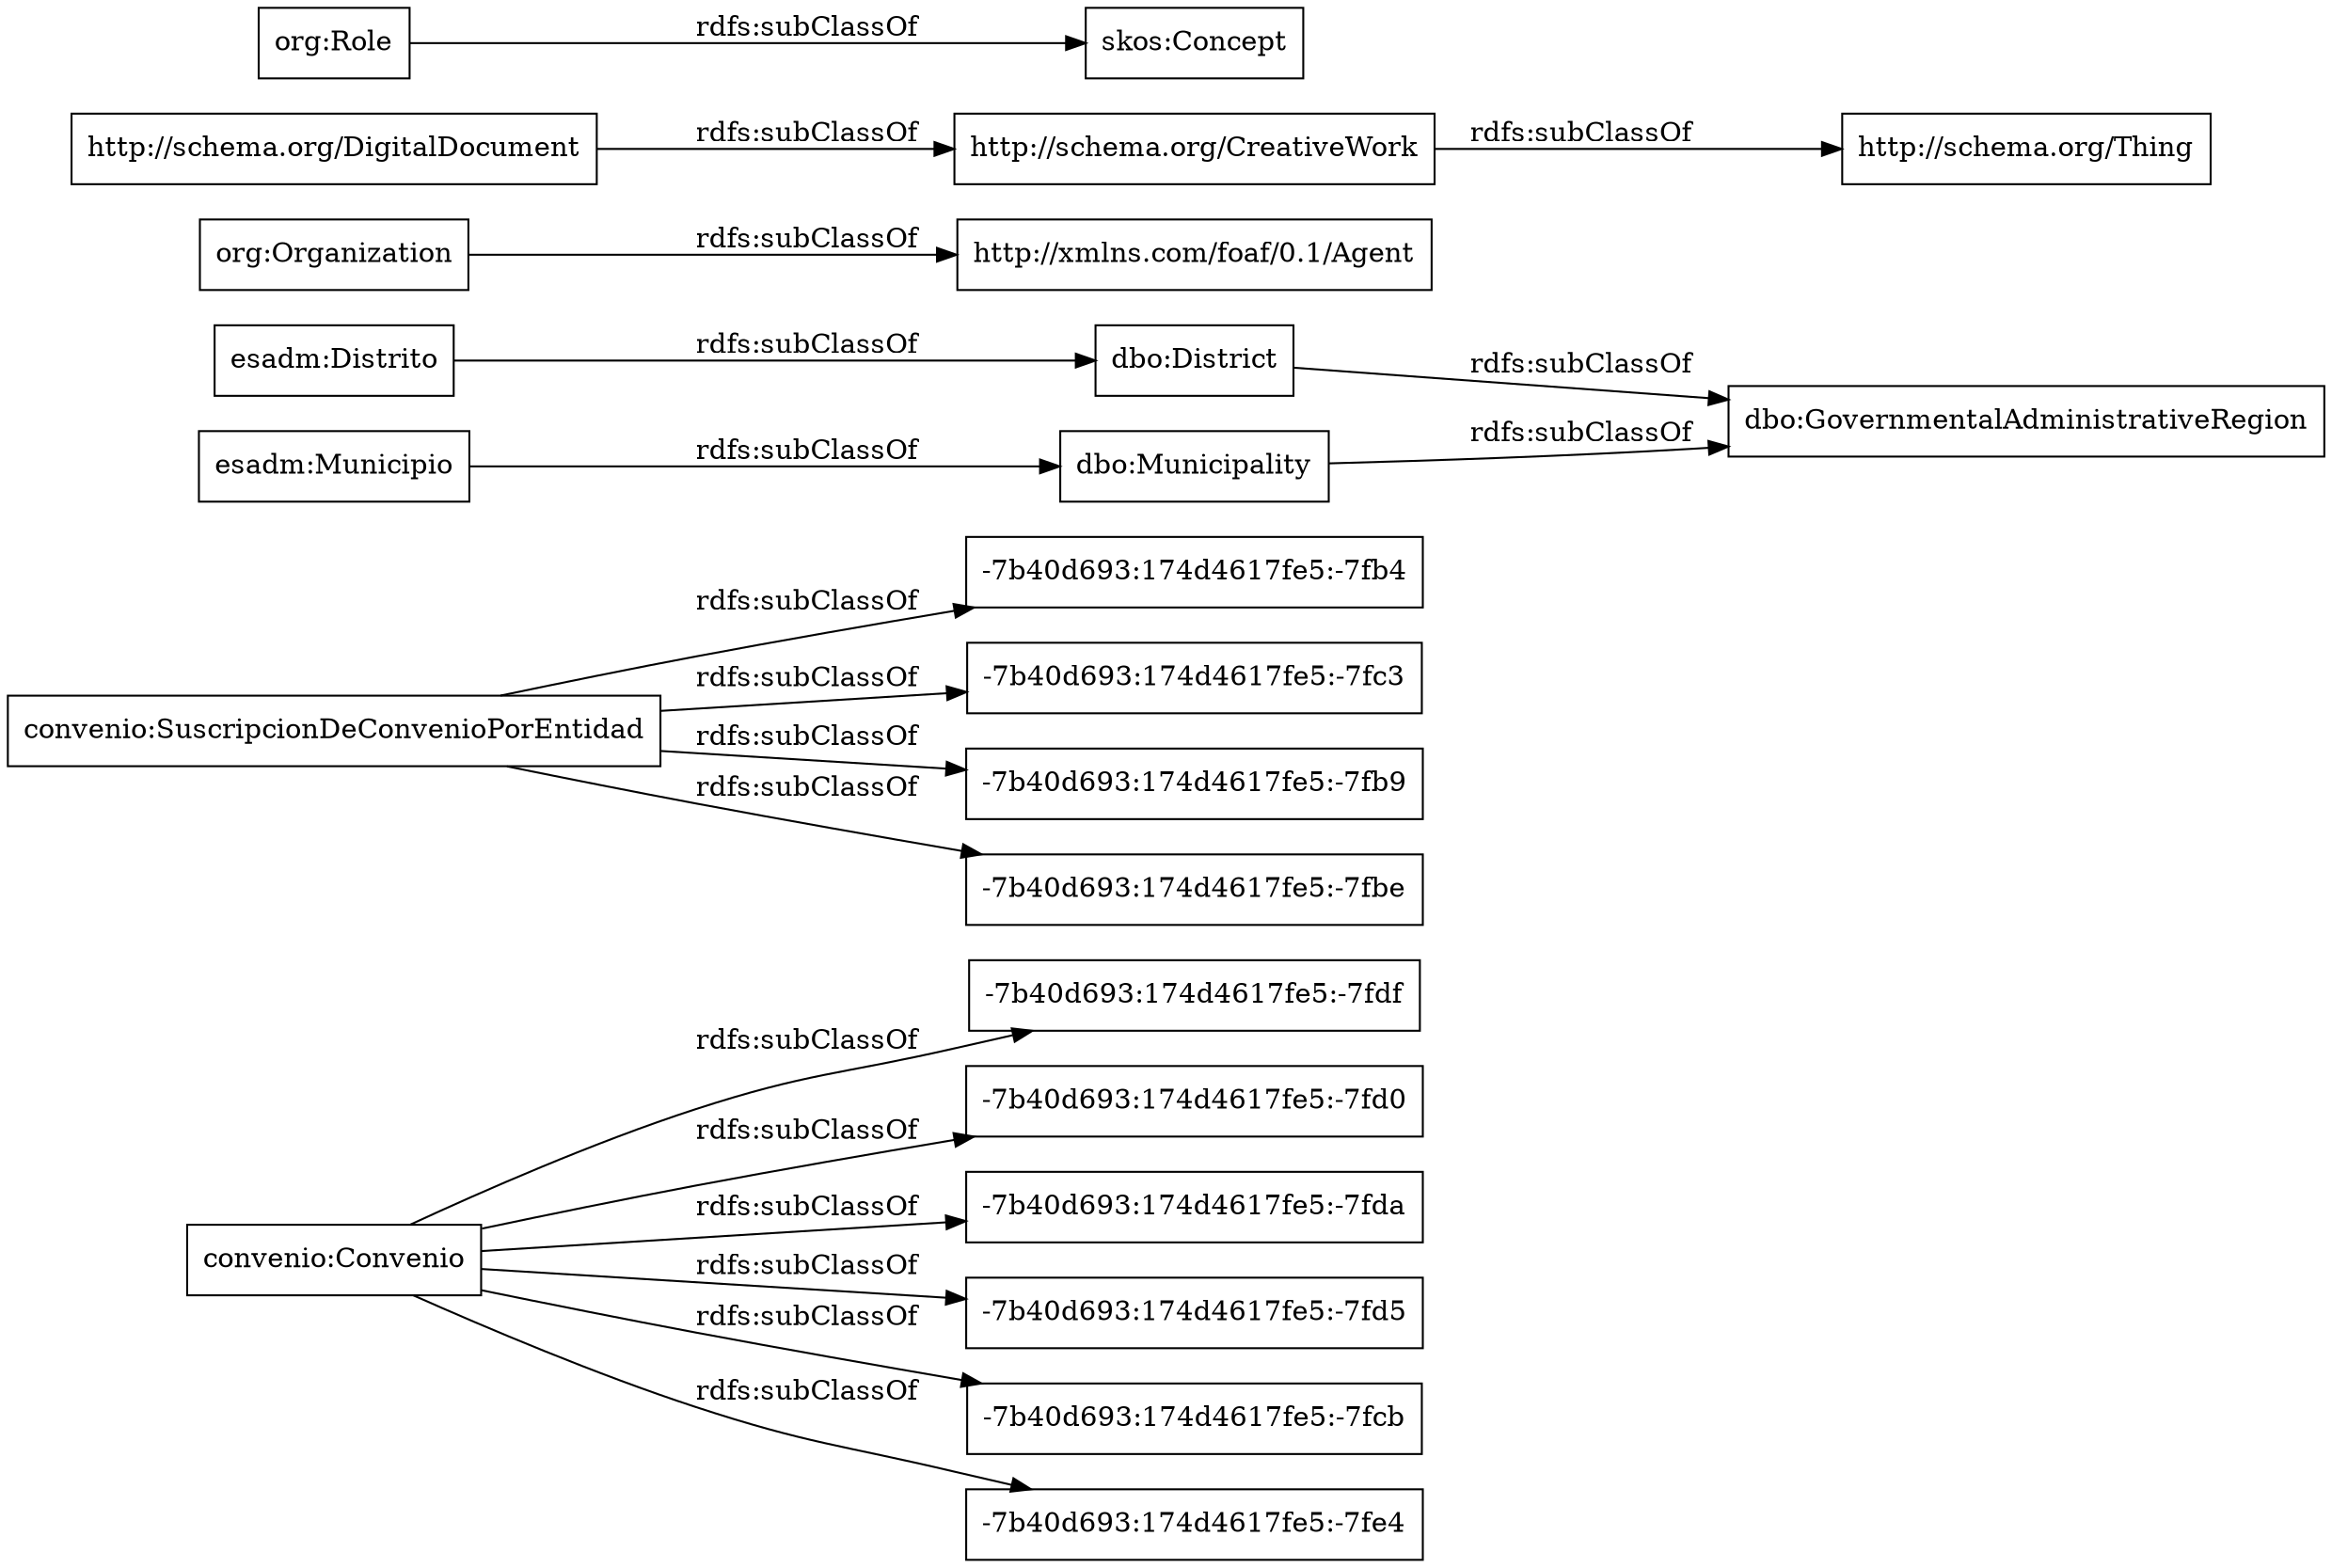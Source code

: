 digraph ar2dtool_diagram { 
rankdir=LR;
size="1000"
node [shape = rectangle, color="black"]; "convenio:Convenio" "-7b40d693:174d4617fe5:-7fdf" "-7b40d693:174d4617fe5:-7fb4" "-7b40d693:174d4617fe5:-7fd0" "dbo:GovernmentalAdministrativeRegion" "http://xmlns.com/foaf/0.1/Agent" "-7b40d693:174d4617fe5:-7fda" "http://schema.org/CreativeWork" "-7b40d693:174d4617fe5:-7fd5" "dbo:District" "-7b40d693:174d4617fe5:-7fcb" "-7b40d693:174d4617fe5:-7fc3" "convenio:SuscripcionDeConvenioPorEntidad" "esadm:Distrito" "http://schema.org/DigitalDocument" "http://schema.org/Thing" "dbo:Municipality" "-7b40d693:174d4617fe5:-7fb9" "skos:Concept" "-7b40d693:174d4617fe5:-7fbe" "esadm:Municipio" "org:Organization" "org:Role" "-7b40d693:174d4617fe5:-7fe4" ; /*classes style*/
	"convenio:Convenio" -> "-7b40d693:174d4617fe5:-7fe4" [ label = "rdfs:subClassOf" ];
	"convenio:Convenio" -> "-7b40d693:174d4617fe5:-7fd5" [ label = "rdfs:subClassOf" ];
	"convenio:Convenio" -> "-7b40d693:174d4617fe5:-7fcb" [ label = "rdfs:subClassOf" ];
	"convenio:Convenio" -> "-7b40d693:174d4617fe5:-7fdf" [ label = "rdfs:subClassOf" ];
	"convenio:Convenio" -> "-7b40d693:174d4617fe5:-7fda" [ label = "rdfs:subClassOf" ];
	"convenio:Convenio" -> "-7b40d693:174d4617fe5:-7fd0" [ label = "rdfs:subClassOf" ];
	"org:Organization" -> "http://xmlns.com/foaf/0.1/Agent" [ label = "rdfs:subClassOf" ];
	"http://schema.org/CreativeWork" -> "http://schema.org/Thing" [ label = "rdfs:subClassOf" ];
	"org:Role" -> "skos:Concept" [ label = "rdfs:subClassOf" ];
	"convenio:SuscripcionDeConvenioPorEntidad" -> "-7b40d693:174d4617fe5:-7fbe" [ label = "rdfs:subClassOf" ];
	"convenio:SuscripcionDeConvenioPorEntidad" -> "-7b40d693:174d4617fe5:-7fb9" [ label = "rdfs:subClassOf" ];
	"convenio:SuscripcionDeConvenioPorEntidad" -> "-7b40d693:174d4617fe5:-7fb4" [ label = "rdfs:subClassOf" ];
	"convenio:SuscripcionDeConvenioPorEntidad" -> "-7b40d693:174d4617fe5:-7fc3" [ label = "rdfs:subClassOf" ];
	"esadm:Distrito" -> "dbo:District" [ label = "rdfs:subClassOf" ];
	"dbo:Municipality" -> "dbo:GovernmentalAdministrativeRegion" [ label = "rdfs:subClassOf" ];
	"dbo:District" -> "dbo:GovernmentalAdministrativeRegion" [ label = "rdfs:subClassOf" ];
	"http://schema.org/DigitalDocument" -> "http://schema.org/CreativeWork" [ label = "rdfs:subClassOf" ];
	"esadm:Municipio" -> "dbo:Municipality" [ label = "rdfs:subClassOf" ];

}
